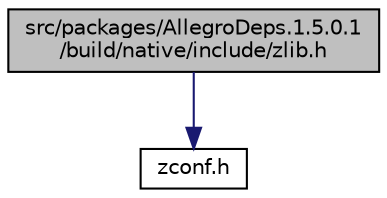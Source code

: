 digraph "src/packages/AllegroDeps.1.5.0.1/build/native/include/zlib.h"
{
  edge [fontname="Helvetica",fontsize="10",labelfontname="Helvetica",labelfontsize="10"];
  node [fontname="Helvetica",fontsize="10",shape=record];
  Node0 [label="src/packages/AllegroDeps.1.5.0.1\l/build/native/include/zlib.h",height=0.2,width=0.4,color="black", fillcolor="grey75", style="filled", fontcolor="black"];
  Node0 -> Node1 [color="midnightblue",fontsize="10",style="solid"];
  Node1 [label="zconf.h",height=0.2,width=0.4,color="black", fillcolor="white", style="filled",URL="$zconf_8h.html"];
}
